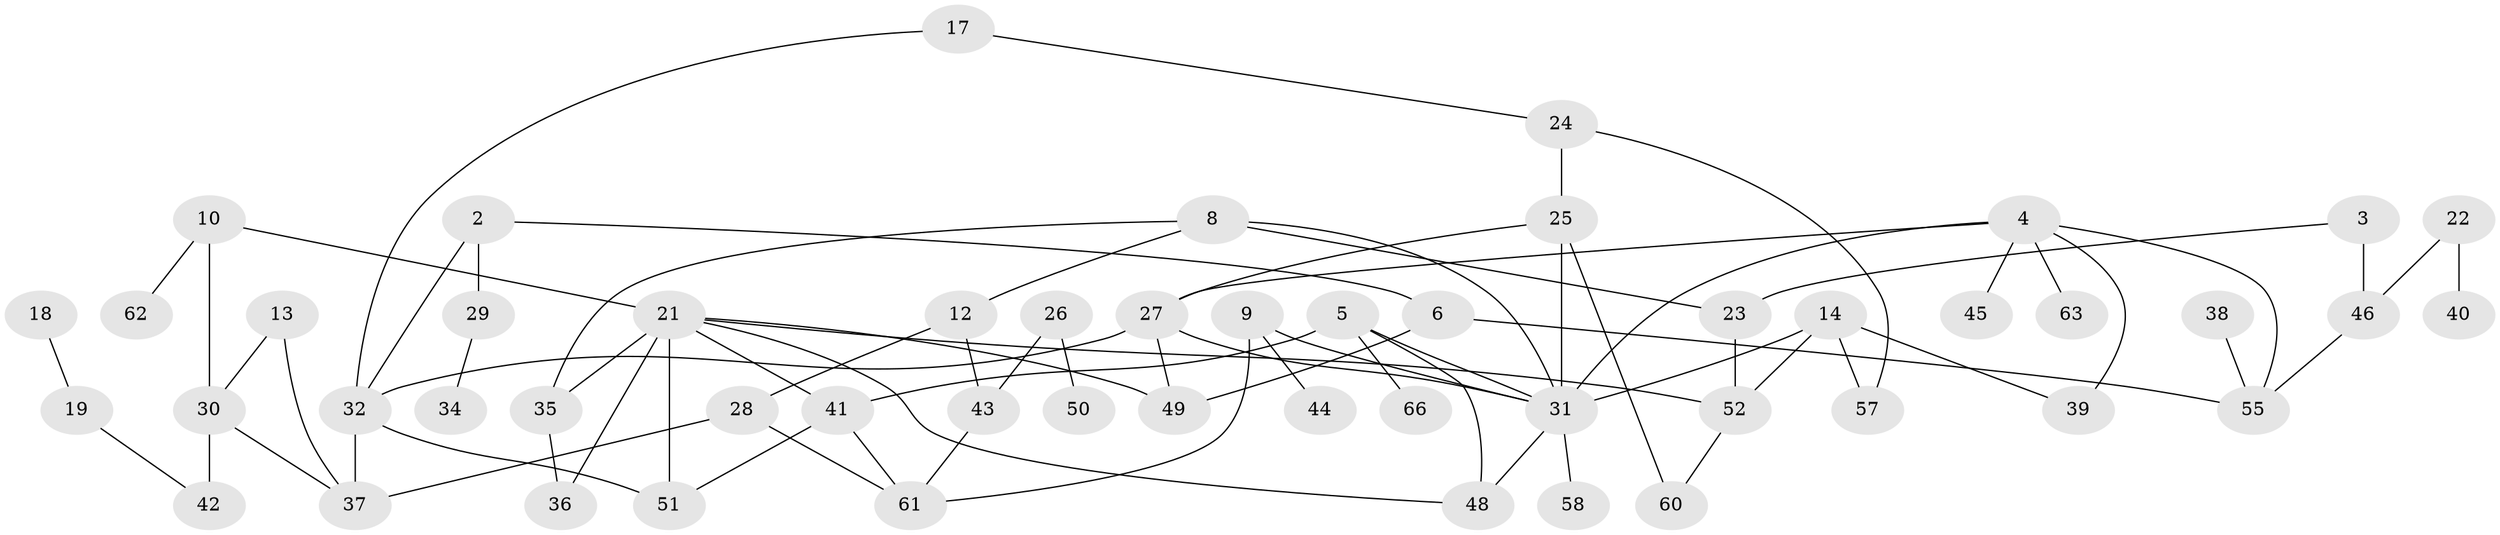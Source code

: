 // original degree distribution, {0: 0.08461538461538462, 4: 0.07692307692307693, 2: 0.3153846153846154, 5: 0.06153846153846154, 3: 0.19230769230769232, 1: 0.25384615384615383, 6: 0.015384615384615385}
// Generated by graph-tools (version 1.1) at 2025/33/03/09/25 02:33:56]
// undirected, 52 vertices, 75 edges
graph export_dot {
graph [start="1"]
  node [color=gray90,style=filled];
  2;
  3;
  4;
  5;
  6;
  8;
  9;
  10;
  12;
  13;
  14;
  17;
  18;
  19;
  21;
  22;
  23;
  24;
  25;
  26;
  27;
  28;
  29;
  30;
  31;
  32;
  34;
  35;
  36;
  37;
  38;
  39;
  40;
  41;
  42;
  43;
  44;
  45;
  46;
  48;
  49;
  50;
  51;
  52;
  55;
  57;
  58;
  60;
  61;
  62;
  63;
  66;
  2 -- 6 [weight=1.0];
  2 -- 29 [weight=1.0];
  2 -- 32 [weight=1.0];
  3 -- 23 [weight=1.0];
  3 -- 46 [weight=2.0];
  4 -- 27 [weight=1.0];
  4 -- 31 [weight=1.0];
  4 -- 39 [weight=1.0];
  4 -- 45 [weight=1.0];
  4 -- 55 [weight=1.0];
  4 -- 63 [weight=1.0];
  5 -- 31 [weight=1.0];
  5 -- 41 [weight=1.0];
  5 -- 48 [weight=1.0];
  5 -- 66 [weight=2.0];
  6 -- 49 [weight=2.0];
  6 -- 55 [weight=1.0];
  8 -- 12 [weight=1.0];
  8 -- 23 [weight=1.0];
  8 -- 31 [weight=1.0];
  8 -- 35 [weight=1.0];
  9 -- 31 [weight=1.0];
  9 -- 44 [weight=1.0];
  9 -- 61 [weight=1.0];
  10 -- 21 [weight=1.0];
  10 -- 30 [weight=1.0];
  10 -- 62 [weight=1.0];
  12 -- 28 [weight=2.0];
  12 -- 43 [weight=2.0];
  13 -- 30 [weight=1.0];
  13 -- 37 [weight=1.0];
  14 -- 31 [weight=1.0];
  14 -- 39 [weight=1.0];
  14 -- 52 [weight=2.0];
  14 -- 57 [weight=1.0];
  17 -- 24 [weight=1.0];
  17 -- 32 [weight=1.0];
  18 -- 19 [weight=1.0];
  19 -- 42 [weight=1.0];
  21 -- 35 [weight=1.0];
  21 -- 36 [weight=1.0];
  21 -- 41 [weight=1.0];
  21 -- 48 [weight=1.0];
  21 -- 49 [weight=1.0];
  21 -- 51 [weight=2.0];
  21 -- 52 [weight=1.0];
  22 -- 40 [weight=1.0];
  22 -- 46 [weight=1.0];
  23 -- 52 [weight=1.0];
  24 -- 25 [weight=1.0];
  24 -- 57 [weight=1.0];
  25 -- 27 [weight=1.0];
  25 -- 31 [weight=1.0];
  25 -- 60 [weight=1.0];
  26 -- 43 [weight=1.0];
  26 -- 50 [weight=1.0];
  27 -- 31 [weight=1.0];
  27 -- 32 [weight=1.0];
  27 -- 49 [weight=1.0];
  28 -- 37 [weight=1.0];
  28 -- 61 [weight=1.0];
  29 -- 34 [weight=1.0];
  30 -- 37 [weight=1.0];
  30 -- 42 [weight=2.0];
  31 -- 48 [weight=1.0];
  31 -- 58 [weight=1.0];
  32 -- 37 [weight=2.0];
  32 -- 51 [weight=1.0];
  35 -- 36 [weight=1.0];
  38 -- 55 [weight=1.0];
  41 -- 51 [weight=1.0];
  41 -- 61 [weight=1.0];
  43 -- 61 [weight=1.0];
  46 -- 55 [weight=1.0];
  52 -- 60 [weight=1.0];
}
